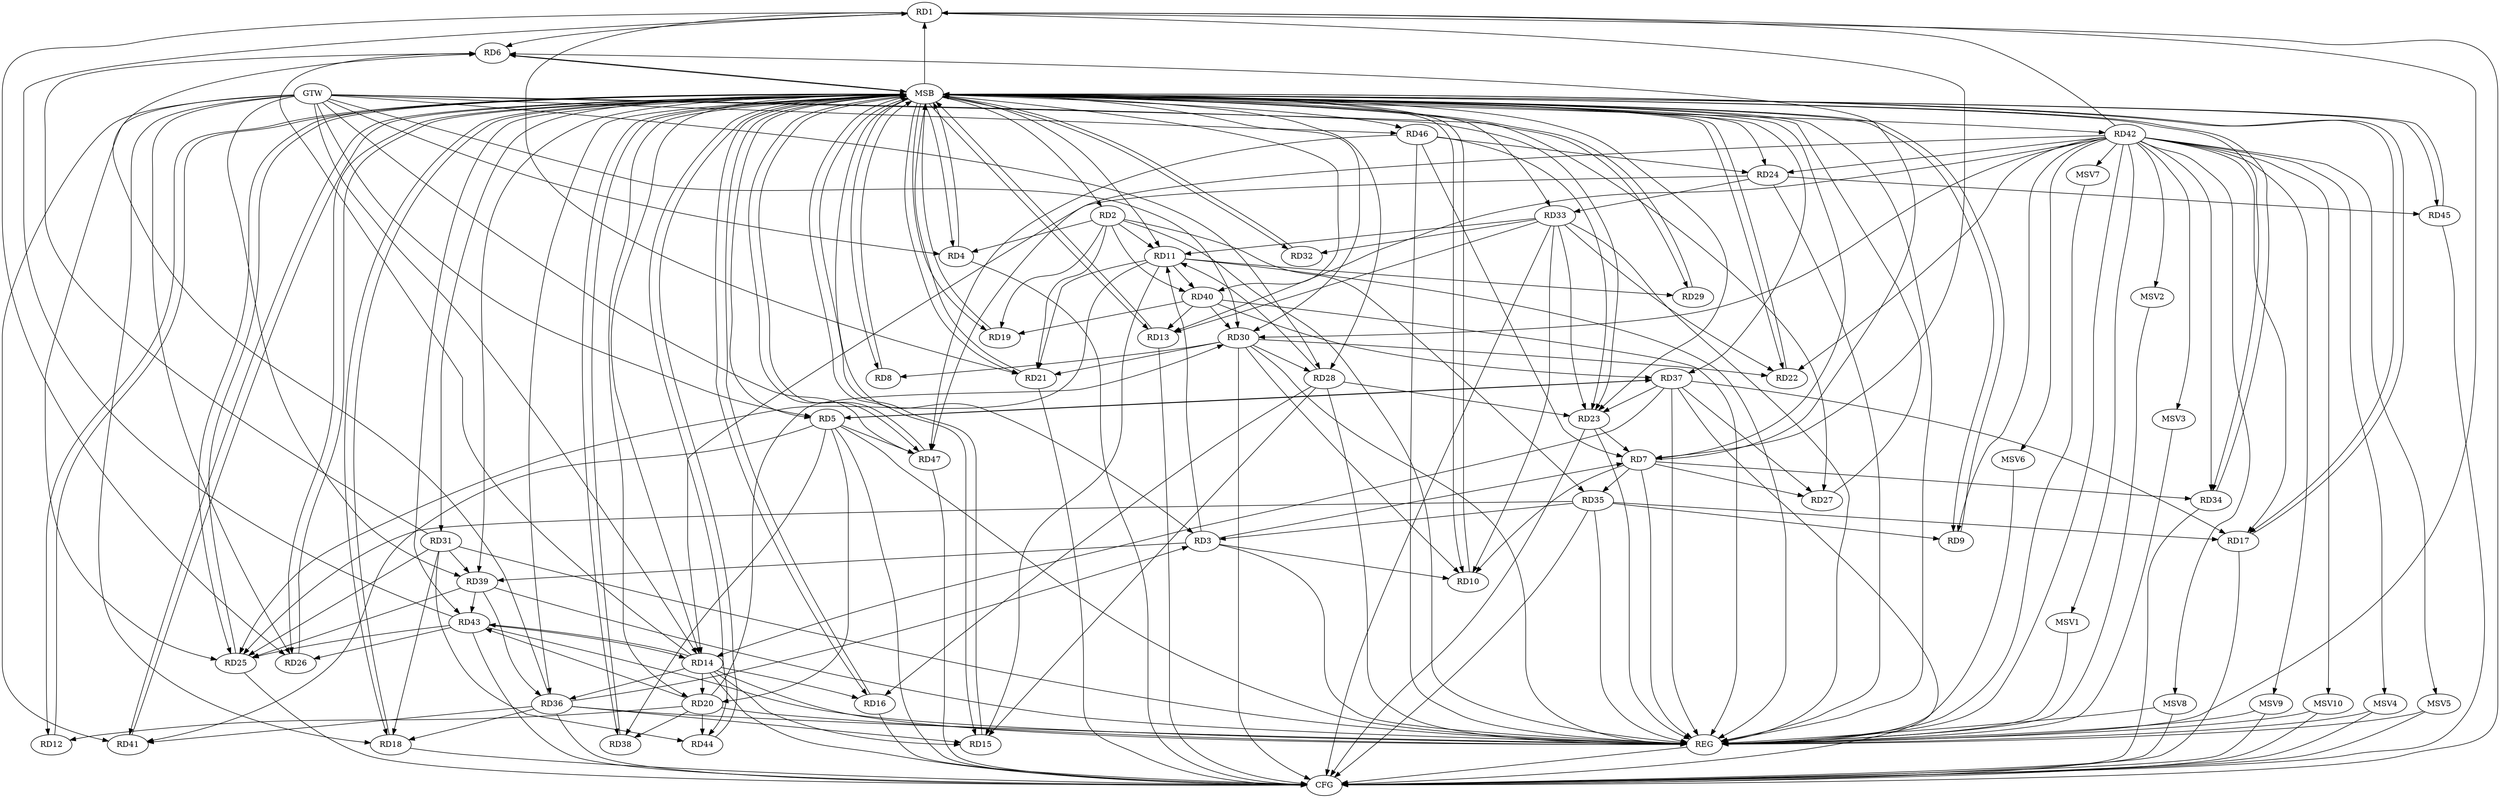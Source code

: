 strict digraph G {
  RD1 [ label="RD1" ];
  RD2 [ label="RD2" ];
  RD3 [ label="RD3" ];
  RD4 [ label="RD4" ];
  RD5 [ label="RD5" ];
  RD6 [ label="RD6" ];
  RD7 [ label="RD7" ];
  RD8 [ label="RD8" ];
  RD9 [ label="RD9" ];
  RD10 [ label="RD10" ];
  RD11 [ label="RD11" ];
  RD12 [ label="RD12" ];
  RD13 [ label="RD13" ];
  RD14 [ label="RD14" ];
  RD15 [ label="RD15" ];
  RD16 [ label="RD16" ];
  RD17 [ label="RD17" ];
  RD18 [ label="RD18" ];
  RD19 [ label="RD19" ];
  RD20 [ label="RD20" ];
  RD21 [ label="RD21" ];
  RD22 [ label="RD22" ];
  RD23 [ label="RD23" ];
  RD24 [ label="RD24" ];
  RD25 [ label="RD25" ];
  RD26 [ label="RD26" ];
  RD27 [ label="RD27" ];
  RD28 [ label="RD28" ];
  RD29 [ label="RD29" ];
  RD30 [ label="RD30" ];
  RD31 [ label="RD31" ];
  RD32 [ label="RD32" ];
  RD33 [ label="RD33" ];
  RD34 [ label="RD34" ];
  RD35 [ label="RD35" ];
  RD36 [ label="RD36" ];
  RD37 [ label="RD37" ];
  RD38 [ label="RD38" ];
  RD39 [ label="RD39" ];
  RD40 [ label="RD40" ];
  RD41 [ label="RD41" ];
  RD42 [ label="RD42" ];
  RD43 [ label="RD43" ];
  RD44 [ label="RD44" ];
  RD45 [ label="RD45" ];
  RD46 [ label="RD46" ];
  RD47 [ label="RD47" ];
  GTW [ label="GTW" ];
  REG [ label="REG" ];
  MSB [ label="MSB" ];
  CFG [ label="CFG" ];
  MSV1 [ label="MSV1" ];
  MSV2 [ label="MSV2" ];
  MSV3 [ label="MSV3" ];
  MSV4 [ label="MSV4" ];
  MSV5 [ label="MSV5" ];
  MSV6 [ label="MSV6" ];
  MSV7 [ label="MSV7" ];
  MSV8 [ label="MSV8" ];
  MSV9 [ label="MSV9" ];
  MSV10 [ label="MSV10" ];
  RD1 -> RD6;
  RD1 -> RD7;
  RD1 -> RD21;
  RD1 -> RD26;
  RD42 -> RD1;
  RD43 -> RD1;
  RD2 -> RD4;
  RD2 -> RD11;
  RD2 -> RD19;
  RD2 -> RD21;
  RD2 -> RD35;
  RD2 -> RD40;
  RD3 -> RD7;
  RD3 -> RD10;
  RD3 -> RD11;
  RD35 -> RD3;
  RD36 -> RD3;
  RD3 -> RD39;
  RD5 -> RD20;
  RD5 -> RD37;
  RD37 -> RD5;
  RD5 -> RD38;
  RD5 -> RD41;
  RD5 -> RD47;
  RD7 -> RD6;
  RD14 -> RD6;
  RD31 -> RD6;
  RD36 -> RD6;
  RD7 -> RD10;
  RD23 -> RD7;
  RD7 -> RD27;
  RD7 -> RD34;
  RD7 -> RD35;
  RD46 -> RD7;
  RD30 -> RD8;
  RD35 -> RD9;
  RD42 -> RD9;
  RD30 -> RD10;
  RD33 -> RD10;
  RD11 -> RD15;
  RD11 -> RD21;
  RD11 -> RD25;
  RD28 -> RD11;
  RD11 -> RD29;
  RD33 -> RD11;
  RD11 -> RD40;
  RD20 -> RD12;
  RD33 -> RD13;
  RD40 -> RD13;
  RD42 -> RD13;
  RD14 -> RD15;
  RD14 -> RD16;
  RD14 -> RD20;
  RD24 -> RD14;
  RD14 -> RD36;
  RD37 -> RD14;
  RD14 -> RD43;
  RD43 -> RD14;
  RD28 -> RD15;
  RD36 -> RD15;
  RD28 -> RD16;
  RD35 -> RD17;
  RD37 -> RD17;
  RD42 -> RD17;
  RD31 -> RD18;
  RD36 -> RD18;
  RD40 -> RD19;
  RD20 -> RD30;
  RD20 -> RD38;
  RD20 -> RD43;
  RD20 -> RD44;
  RD30 -> RD21;
  RD30 -> RD22;
  RD33 -> RD22;
  RD42 -> RD22;
  RD28 -> RD23;
  RD33 -> RD23;
  RD37 -> RD23;
  RD46 -> RD23;
  RD24 -> RD33;
  RD42 -> RD24;
  RD24 -> RD45;
  RD46 -> RD24;
  RD31 -> RD25;
  RD35 -> RD25;
  RD39 -> RD25;
  RD43 -> RD25;
  RD43 -> RD26;
  RD37 -> RD27;
  RD30 -> RD28;
  RD40 -> RD30;
  RD42 -> RD30;
  RD31 -> RD39;
  RD31 -> RD44;
  RD33 -> RD32;
  RD42 -> RD34;
  RD39 -> RD36;
  RD36 -> RD41;
  RD40 -> RD37;
  RD39 -> RD43;
  RD42 -> RD47;
  RD46 -> RD47;
  GTW -> RD47;
  GTW -> RD25;
  GTW -> RD26;
  GTW -> RD41;
  GTW -> RD27;
  GTW -> RD5;
  GTW -> RD4;
  GTW -> RD23;
  GTW -> RD14;
  GTW -> RD30;
  GTW -> RD39;
  GTW -> RD18;
  GTW -> RD28;
  GTW -> RD46;
  RD1 -> REG;
  RD2 -> REG;
  RD3 -> REG;
  RD5 -> REG;
  RD7 -> REG;
  RD11 -> REG;
  RD14 -> REG;
  RD20 -> REG;
  RD23 -> REG;
  RD24 -> REG;
  RD28 -> REG;
  RD30 -> REG;
  RD31 -> REG;
  RD33 -> REG;
  RD35 -> REG;
  RD36 -> REG;
  RD37 -> REG;
  RD39 -> REG;
  RD40 -> REG;
  RD42 -> REG;
  RD43 -> REG;
  RD46 -> REG;
  RD4 -> MSB;
  MSB -> RD14;
  MSB -> RD37;
  MSB -> RD42;
  MSB -> REG;
  RD6 -> MSB;
  MSB -> RD11;
  MSB -> RD17;
  MSB -> RD21;
  MSB -> RD25;
  RD8 -> MSB;
  MSB -> RD9;
  MSB -> RD12;
  MSB -> RD28;
  RD9 -> MSB;
  MSB -> RD22;
  MSB -> RD39;
  MSB -> RD46;
  RD10 -> MSB;
  MSB -> RD24;
  MSB -> RD31;
  MSB -> RD32;
  MSB -> RD40;
  MSB -> RD45;
  RD12 -> MSB;
  MSB -> RD29;
  MSB -> RD33;
  MSB -> RD47;
  RD13 -> MSB;
  MSB -> RD4;
  MSB -> RD15;
  RD15 -> MSB;
  RD16 -> MSB;
  MSB -> RD26;
  MSB -> RD34;
  RD17 -> MSB;
  MSB -> RD8;
  MSB -> RD16;
  RD18 -> MSB;
  MSB -> RD43;
  MSB -> RD44;
  RD19 -> MSB;
  MSB -> RD3;
  MSB -> RD23;
  RD21 -> MSB;
  MSB -> RD1;
  RD22 -> MSB;
  MSB -> RD2;
  RD25 -> MSB;
  MSB -> RD19;
  MSB -> RD38;
  RD26 -> MSB;
  MSB -> RD10;
  MSB -> RD36;
  RD27 -> MSB;
  MSB -> RD18;
  RD29 -> MSB;
  MSB -> RD5;
  RD32 -> MSB;
  MSB -> RD6;
  RD34 -> MSB;
  RD38 -> MSB;
  MSB -> RD7;
  MSB -> RD13;
  MSB -> RD30;
  RD41 -> MSB;
  RD44 -> MSB;
  MSB -> RD41;
  RD45 -> MSB;
  RD47 -> MSB;
  MSB -> RD20;
  RD25 -> CFG;
  RD17 -> CFG;
  RD33 -> CFG;
  RD21 -> CFG;
  RD36 -> CFG;
  RD14 -> CFG;
  RD18 -> CFG;
  RD43 -> CFG;
  RD16 -> CFG;
  RD37 -> CFG;
  RD4 -> CFG;
  RD34 -> CFG;
  RD1 -> CFG;
  RD45 -> CFG;
  RD23 -> CFG;
  RD13 -> CFG;
  RD30 -> CFG;
  RD35 -> CFG;
  RD5 -> CFG;
  RD47 -> CFG;
  REG -> CFG;
  RD42 -> MSV1;
  RD42 -> MSV2;
  RD42 -> MSV3;
  RD42 -> MSV4;
  MSV1 -> REG;
  MSV2 -> REG;
  MSV3 -> REG;
  MSV4 -> REG;
  MSV4 -> CFG;
  RD42 -> MSV5;
  RD42 -> MSV6;
  MSV5 -> REG;
  MSV5 -> CFG;
  MSV6 -> REG;
  RD42 -> MSV7;
  RD42 -> MSV8;
  MSV7 -> REG;
  MSV8 -> REG;
  MSV8 -> CFG;
  RD42 -> MSV9;
  MSV9 -> REG;
  MSV9 -> CFG;
  RD42 -> MSV10;
  MSV10 -> REG;
  MSV10 -> CFG;
}
